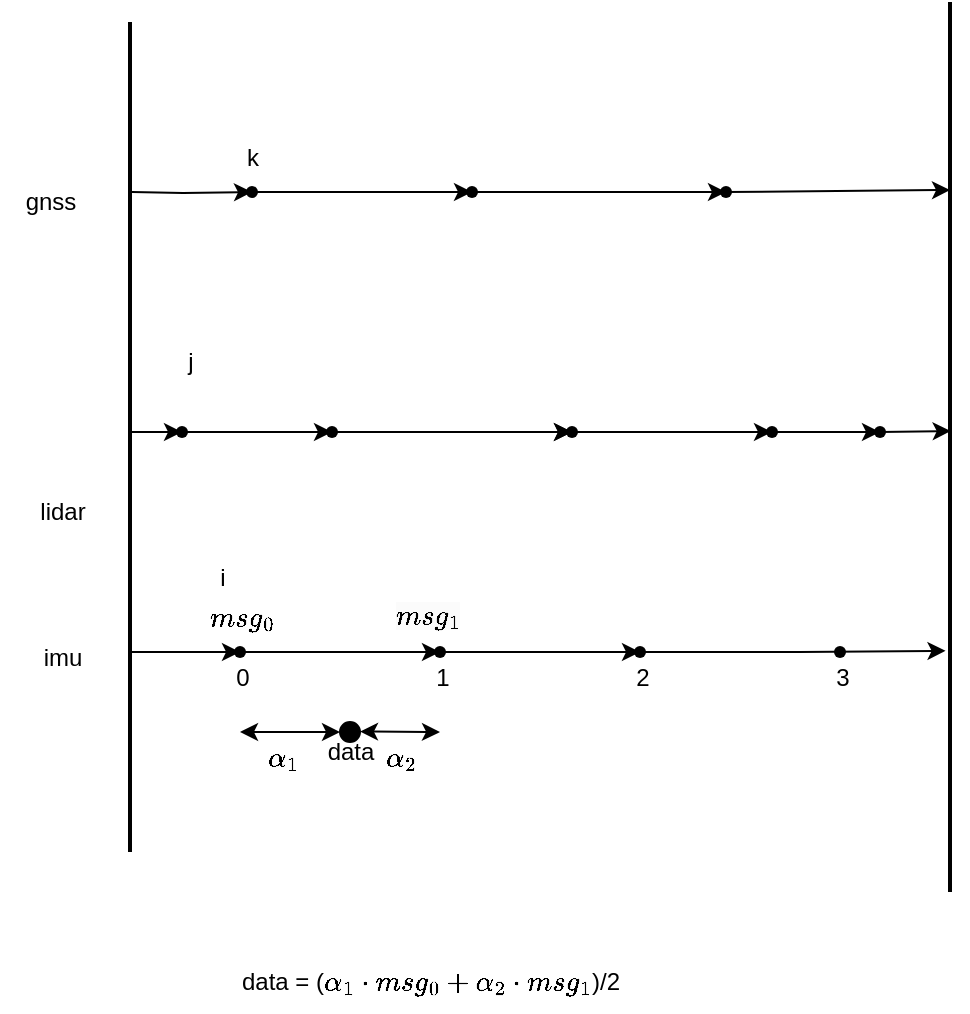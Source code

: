 <mxfile version="22.1.18" type="github">
  <diagram name="第 1 页" id="o1Z1498ztjakBuj8D0e2">
    <mxGraphModel dx="491" dy="684" grid="1" gridSize="10" guides="1" tooltips="1" connect="1" arrows="1" fold="1" page="1" pageScale="1" pageWidth="827" pageHeight="1169" math="1" shadow="0">
      <root>
        <mxCell id="0" />
        <mxCell id="1" parent="0" />
        <mxCell id="PCyBLXziddyc69oZDZju-2" value="" style="endArrow=classic;html=1;rounded=0;exitX=0.759;exitY=0.401;exitDx=0;exitDy=0;exitPerimeter=0;" edge="1" parent="1" source="PCyBLXziddyc69oZDZju-10" target="PCyBLXziddyc69oZDZju-3">
          <mxGeometry width="50" height="50" relative="1" as="geometry">
            <mxPoint x="120" y="380" as="sourcePoint" />
            <mxPoint x="310" y="380" as="targetPoint" />
          </mxGeometry>
        </mxCell>
        <mxCell id="PCyBLXziddyc69oZDZju-5" value="" style="edgeStyle=orthogonalEdgeStyle;rounded=0;orthogonalLoop=1;jettySize=auto;html=1;" edge="1" parent="1" source="PCyBLXziddyc69oZDZju-3" target="PCyBLXziddyc69oZDZju-4">
          <mxGeometry relative="1" as="geometry" />
        </mxCell>
        <mxCell id="PCyBLXziddyc69oZDZju-3" value="" style="shape=waypoint;sketch=0;fillStyle=solid;size=6;pointerEvents=1;points=[];fillColor=none;resizable=0;rotatable=0;perimeter=centerPerimeter;snapToPoint=1;" vertex="1" parent="1">
          <mxGeometry x="160" y="370" width="20" height="20" as="geometry" />
        </mxCell>
        <mxCell id="PCyBLXziddyc69oZDZju-7" value="" style="edgeStyle=orthogonalEdgeStyle;rounded=0;orthogonalLoop=1;jettySize=auto;html=1;" edge="1" parent="1" source="PCyBLXziddyc69oZDZju-4" target="PCyBLXziddyc69oZDZju-6">
          <mxGeometry relative="1" as="geometry" />
        </mxCell>
        <mxCell id="PCyBLXziddyc69oZDZju-4" value="" style="shape=waypoint;sketch=0;fillStyle=solid;size=6;pointerEvents=1;points=[];fillColor=none;resizable=0;rotatable=0;perimeter=centerPerimeter;snapToPoint=1;" vertex="1" parent="1">
          <mxGeometry x="260" y="370" width="20" height="20" as="geometry" />
        </mxCell>
        <mxCell id="PCyBLXziddyc69oZDZju-9" value="" style="edgeStyle=orthogonalEdgeStyle;rounded=0;orthogonalLoop=1;jettySize=auto;html=1;entryX=0.729;entryY=0.724;entryDx=0;entryDy=0;entryPerimeter=0;" edge="1" parent="1" source="PCyBLXziddyc69oZDZju-6" target="PCyBLXziddyc69oZDZju-11">
          <mxGeometry relative="1" as="geometry" />
        </mxCell>
        <mxCell id="PCyBLXziddyc69oZDZju-6" value="" style="shape=waypoint;sketch=0;fillStyle=solid;size=6;pointerEvents=1;points=[];fillColor=none;resizable=0;rotatable=0;perimeter=centerPerimeter;snapToPoint=1;" vertex="1" parent="1">
          <mxGeometry x="360" y="370" width="20" height="20" as="geometry" />
        </mxCell>
        <mxCell id="PCyBLXziddyc69oZDZju-8" value="" style="shape=waypoint;sketch=0;fillStyle=solid;size=6;pointerEvents=1;points=[];fillColor=none;resizable=0;rotatable=0;perimeter=centerPerimeter;snapToPoint=1;" vertex="1" parent="1">
          <mxGeometry x="460" y="370" width="20" height="20" as="geometry" />
        </mxCell>
        <mxCell id="PCyBLXziddyc69oZDZju-10" value="" style="line;strokeWidth=2;html=1;rotation=90;" vertex="1" parent="1">
          <mxGeometry x="-92.5" y="267.5" width="415" height="10" as="geometry" />
        </mxCell>
        <mxCell id="PCyBLXziddyc69oZDZju-11" value="" style="line;strokeWidth=2;html=1;rotation=90;" vertex="1" parent="1">
          <mxGeometry x="302.5" y="272.5" width="445" height="10" as="geometry" />
        </mxCell>
        <mxCell id="PCyBLXziddyc69oZDZju-13" value="0" style="text;html=1;align=center;verticalAlign=middle;resizable=0;points=[];autosize=1;strokeColor=none;fillColor=none;" vertex="1" parent="1">
          <mxGeometry x="156" y="378" width="30" height="30" as="geometry" />
        </mxCell>
        <mxCell id="PCyBLXziddyc69oZDZju-14" value="1" style="text;html=1;align=center;verticalAlign=middle;resizable=0;points=[];autosize=1;strokeColor=none;fillColor=none;" vertex="1" parent="1">
          <mxGeometry x="256" y="378" width="30" height="30" as="geometry" />
        </mxCell>
        <mxCell id="PCyBLXziddyc69oZDZju-15" value="2" style="text;html=1;align=center;verticalAlign=middle;resizable=0;points=[];autosize=1;strokeColor=none;fillColor=none;" vertex="1" parent="1">
          <mxGeometry x="356" y="378" width="30" height="30" as="geometry" />
        </mxCell>
        <mxCell id="PCyBLXziddyc69oZDZju-16" value="3" style="text;html=1;align=center;verticalAlign=middle;resizable=0;points=[];autosize=1;strokeColor=none;fillColor=none;" vertex="1" parent="1">
          <mxGeometry x="456" y="378" width="30" height="30" as="geometry" />
        </mxCell>
        <mxCell id="PCyBLXziddyc69oZDZju-19" value="" style="ellipse;whiteSpace=wrap;html=1;aspect=fixed;fillColor=#000000;" vertex="1" parent="1">
          <mxGeometry x="220" y="415" width="10" height="10" as="geometry" />
        </mxCell>
        <mxCell id="PCyBLXziddyc69oZDZju-21" value="data" style="text;html=1;align=center;verticalAlign=middle;resizable=0;points=[];autosize=1;strokeColor=none;fillColor=none;" vertex="1" parent="1">
          <mxGeometry x="200" y="415" width="50" height="30" as="geometry" />
        </mxCell>
        <mxCell id="PCyBLXziddyc69oZDZju-22" value="`msg_0`" style="text;html=1;align=center;verticalAlign=middle;resizable=0;points=[];autosize=1;strokeColor=none;fillColor=none;" vertex="1" parent="1">
          <mxGeometry x="136" y="348" width="70" height="30" as="geometry" />
        </mxCell>
        <mxCell id="PCyBLXziddyc69oZDZju-24" value="&lt;span style=&quot;color: rgb(0, 0, 0); font-family: Helvetica; font-size: 12px; font-style: normal; font-variant-ligatures: normal; font-variant-caps: normal; font-weight: 400; letter-spacing: normal; orphans: 2; text-align: center; text-indent: 0px; text-transform: none; widows: 2; word-spacing: 0px; -webkit-text-stroke-width: 0px; background-color: rgb(251, 251, 251); text-decoration-thickness: initial; text-decoration-style: initial; text-decoration-color: initial; float: none; display: inline !important;&quot;&gt;`msg_1`&lt;/span&gt;" style="text;whiteSpace=wrap;html=1;" vertex="1" parent="1">
          <mxGeometry x="246" y="348" width="80" height="40" as="geometry" />
        </mxCell>
        <mxCell id="PCyBLXziddyc69oZDZju-26" value="" style="endArrow=classic;startArrow=classic;html=1;rounded=0;" edge="1" parent="1">
          <mxGeometry width="50" height="50" relative="1" as="geometry">
            <mxPoint x="170" y="420" as="sourcePoint" />
            <mxPoint x="220" y="420" as="targetPoint" />
          </mxGeometry>
        </mxCell>
        <mxCell id="PCyBLXziddyc69oZDZju-27" value="" style="endArrow=classic;startArrow=classic;html=1;rounded=0;" edge="1" parent="1">
          <mxGeometry width="50" height="50" relative="1" as="geometry">
            <mxPoint x="230" y="419.76" as="sourcePoint" />
            <mxPoint x="270" y="420" as="targetPoint" />
          </mxGeometry>
        </mxCell>
        <mxCell id="PCyBLXziddyc69oZDZju-28" value="`alpha_1`" style="text;html=1;align=center;verticalAlign=middle;resizable=0;points=[];autosize=1;strokeColor=none;fillColor=none;" vertex="1" parent="1">
          <mxGeometry x="151" y="418" width="80" height="30" as="geometry" />
        </mxCell>
        <mxCell id="PCyBLXziddyc69oZDZju-29" value="`alpha_2`" style="text;html=1;align=center;verticalAlign=middle;resizable=0;points=[];autosize=1;strokeColor=none;fillColor=none;" vertex="1" parent="1">
          <mxGeometry x="210" y="418" width="80" height="30" as="geometry" />
        </mxCell>
        <mxCell id="PCyBLXziddyc69oZDZju-30" value="data = (`alpha_1 * msg_0+ alpha_2 * msg_1`)/2" style="text;html=1;align=center;verticalAlign=middle;resizable=0;points=[];autosize=1;strokeColor=none;fillColor=none;" vertex="1" parent="1">
          <mxGeometry x="120" y="530" width="290" height="30" as="geometry" />
        </mxCell>
        <mxCell id="PCyBLXziddyc69oZDZju-32" value="imu" style="text;html=1;align=center;verticalAlign=middle;resizable=0;points=[];autosize=1;strokeColor=none;fillColor=none;" vertex="1" parent="1">
          <mxGeometry x="56" y="368" width="50" height="30" as="geometry" />
        </mxCell>
        <mxCell id="PCyBLXziddyc69oZDZju-33" value="lidar" style="text;html=1;align=center;verticalAlign=middle;resizable=0;points=[];autosize=1;strokeColor=none;fillColor=none;" vertex="1" parent="1">
          <mxGeometry x="56" y="295" width="50" height="30" as="geometry" />
        </mxCell>
        <mxCell id="PCyBLXziddyc69oZDZju-34" value="gnss" style="text;html=1;align=center;verticalAlign=middle;resizable=0;points=[];autosize=1;strokeColor=none;fillColor=none;" vertex="1" parent="1">
          <mxGeometry x="50" y="140" width="50" height="30" as="geometry" />
        </mxCell>
        <mxCell id="PCyBLXziddyc69oZDZju-35" value="" style="endArrow=classic;html=1;rounded=0;entryX=0.482;entryY=0.467;entryDx=0;entryDy=0;entryPerimeter=0;" edge="1" parent="1" source="PCyBLXziddyc69oZDZju-46" target="PCyBLXziddyc69oZDZju-11">
          <mxGeometry width="50" height="50" relative="1" as="geometry">
            <mxPoint x="96" y="270" as="sourcePoint" />
            <mxPoint x="530" y="270" as="targetPoint" />
          </mxGeometry>
        </mxCell>
        <mxCell id="PCyBLXziddyc69oZDZju-36" value="" style="edgeStyle=orthogonalEdgeStyle;rounded=0;orthogonalLoop=1;jettySize=auto;html=1;exitX=0.494;exitY=0.514;exitDx=0;exitDy=0;exitPerimeter=0;" edge="1" parent="1" source="PCyBLXziddyc69oZDZju-10" target="PCyBLXziddyc69oZDZju-39">
          <mxGeometry relative="1" as="geometry">
            <mxPoint x="120" y="270" as="sourcePoint" />
          </mxGeometry>
        </mxCell>
        <mxCell id="PCyBLXziddyc69oZDZju-47" value="" style="edgeStyle=orthogonalEdgeStyle;rounded=0;orthogonalLoop=1;jettySize=auto;html=1;" edge="1" parent="1" source="PCyBLXziddyc69oZDZju-65" target="PCyBLXziddyc69oZDZju-46">
          <mxGeometry relative="1" as="geometry" />
        </mxCell>
        <mxCell id="PCyBLXziddyc69oZDZju-64" value="" style="edgeStyle=orthogonalEdgeStyle;rounded=0;orthogonalLoop=1;jettySize=auto;html=1;" edge="1" parent="1" source="PCyBLXziddyc69oZDZju-39" target="PCyBLXziddyc69oZDZju-63">
          <mxGeometry relative="1" as="geometry" />
        </mxCell>
        <mxCell id="PCyBLXziddyc69oZDZju-39" value="" style="shape=waypoint;sketch=0;fillStyle=solid;size=6;pointerEvents=1;points=[];fillColor=none;resizable=0;rotatable=0;perimeter=centerPerimeter;snapToPoint=1;" vertex="1" parent="1">
          <mxGeometry x="131" y="260" width="20" height="20" as="geometry" />
        </mxCell>
        <mxCell id="PCyBLXziddyc69oZDZju-46" value="" style="shape=waypoint;sketch=0;fillStyle=solid;size=6;pointerEvents=1;points=[];fillColor=none;resizable=0;rotatable=0;perimeter=centerPerimeter;snapToPoint=1;" vertex="1" parent="1">
          <mxGeometry x="480" y="260" width="20" height="20" as="geometry" />
        </mxCell>
        <mxCell id="PCyBLXziddyc69oZDZju-49" value="" style="endArrow=classic;html=1;rounded=0;entryX=0.482;entryY=0.467;entryDx=0;entryDy=0;entryPerimeter=0;" edge="1" parent="1" source="PCyBLXziddyc69oZDZju-54">
          <mxGeometry width="50" height="50" relative="1" as="geometry">
            <mxPoint x="96" y="150" as="sourcePoint" />
            <mxPoint x="525" y="149" as="targetPoint" />
          </mxGeometry>
        </mxCell>
        <mxCell id="PCyBLXziddyc69oZDZju-50" value="" style="edgeStyle=orthogonalEdgeStyle;rounded=0;orthogonalLoop=1;jettySize=auto;html=1;" edge="1" parent="1" source="PCyBLXziddyc69oZDZju-51" target="PCyBLXziddyc69oZDZju-53">
          <mxGeometry relative="1" as="geometry">
            <mxPoint x="116" y="150" as="sourcePoint" />
          </mxGeometry>
        </mxCell>
        <mxCell id="PCyBLXziddyc69oZDZju-52" value="" style="edgeStyle=orthogonalEdgeStyle;rounded=0;orthogonalLoop=1;jettySize=auto;html=1;" edge="1" parent="1" source="PCyBLXziddyc69oZDZju-53" target="PCyBLXziddyc69oZDZju-54">
          <mxGeometry relative="1" as="geometry" />
        </mxCell>
        <mxCell id="PCyBLXziddyc69oZDZju-53" value="" style="shape=waypoint;sketch=0;fillStyle=solid;size=6;pointerEvents=1;points=[];fillColor=none;resizable=0;rotatable=0;perimeter=centerPerimeter;snapToPoint=1;" vertex="1" parent="1">
          <mxGeometry x="276" y="140" width="20" height="20" as="geometry" />
        </mxCell>
        <mxCell id="PCyBLXziddyc69oZDZju-54" value="" style="shape=waypoint;sketch=0;fillStyle=solid;size=6;pointerEvents=1;points=[];fillColor=none;resizable=0;rotatable=0;perimeter=centerPerimeter;snapToPoint=1;" vertex="1" parent="1">
          <mxGeometry x="403" y="140" width="20" height="20" as="geometry" />
        </mxCell>
        <mxCell id="PCyBLXziddyc69oZDZju-55" value="" style="edgeStyle=orthogonalEdgeStyle;rounded=0;orthogonalLoop=1;jettySize=auto;html=1;" edge="1" parent="1" target="PCyBLXziddyc69oZDZju-51">
          <mxGeometry relative="1" as="geometry">
            <mxPoint x="116" y="150" as="sourcePoint" />
            <mxPoint x="286" y="150" as="targetPoint" />
          </mxGeometry>
        </mxCell>
        <mxCell id="PCyBLXziddyc69oZDZju-51" value="" style="shape=waypoint;sketch=0;fillStyle=solid;size=6;pointerEvents=1;points=[];fillColor=none;resizable=0;rotatable=0;perimeter=centerPerimeter;snapToPoint=1;" vertex="1" parent="1">
          <mxGeometry x="166" y="140" width="20" height="20" as="geometry" />
        </mxCell>
        <mxCell id="PCyBLXziddyc69oZDZju-59" value="i" style="text;html=1;align=center;verticalAlign=middle;resizable=0;points=[];autosize=1;strokeColor=none;fillColor=none;" vertex="1" parent="1">
          <mxGeometry x="146" y="328" width="30" height="30" as="geometry" />
        </mxCell>
        <mxCell id="PCyBLXziddyc69oZDZju-60" value="j" style="text;html=1;align=center;verticalAlign=middle;resizable=0;points=[];autosize=1;strokeColor=none;fillColor=none;" vertex="1" parent="1">
          <mxGeometry x="130" y="220" width="30" height="30" as="geometry" />
        </mxCell>
        <mxCell id="PCyBLXziddyc69oZDZju-61" value="k" style="text;html=1;align=center;verticalAlign=middle;resizable=0;points=[];autosize=1;strokeColor=none;fillColor=none;" vertex="1" parent="1">
          <mxGeometry x="161" y="118" width="30" height="30" as="geometry" />
        </mxCell>
        <mxCell id="PCyBLXziddyc69oZDZju-66" value="" style="edgeStyle=orthogonalEdgeStyle;rounded=0;orthogonalLoop=1;jettySize=auto;html=1;" edge="1" parent="1" source="PCyBLXziddyc69oZDZju-63" target="PCyBLXziddyc69oZDZju-65">
          <mxGeometry relative="1" as="geometry" />
        </mxCell>
        <mxCell id="PCyBLXziddyc69oZDZju-63" value="" style="shape=waypoint;sketch=0;fillStyle=solid;size=6;pointerEvents=1;points=[];fillColor=none;resizable=0;rotatable=0;perimeter=centerPerimeter;snapToPoint=1;" vertex="1" parent="1">
          <mxGeometry x="206" y="260" width="20" height="20" as="geometry" />
        </mxCell>
        <mxCell id="PCyBLXziddyc69oZDZju-69" value="" style="edgeStyle=orthogonalEdgeStyle;rounded=0;orthogonalLoop=1;jettySize=auto;html=1;" edge="1" parent="1" source="PCyBLXziddyc69oZDZju-39" target="PCyBLXziddyc69oZDZju-65">
          <mxGeometry relative="1" as="geometry">
            <mxPoint x="141" y="270" as="sourcePoint" />
            <mxPoint x="490" y="270" as="targetPoint" />
          </mxGeometry>
        </mxCell>
        <mxCell id="PCyBLXziddyc69oZDZju-71" value="" style="edgeStyle=orthogonalEdgeStyle;rounded=0;orthogonalLoop=1;jettySize=auto;html=1;" edge="1" parent="1" source="PCyBLXziddyc69oZDZju-65" target="PCyBLXziddyc69oZDZju-70">
          <mxGeometry relative="1" as="geometry" />
        </mxCell>
        <mxCell id="PCyBLXziddyc69oZDZju-65" value="" style="shape=waypoint;sketch=0;fillStyle=solid;size=6;pointerEvents=1;points=[];fillColor=none;resizable=0;rotatable=0;perimeter=centerPerimeter;snapToPoint=1;" vertex="1" parent="1">
          <mxGeometry x="326" y="260" width="20" height="20" as="geometry" />
        </mxCell>
        <mxCell id="PCyBLXziddyc69oZDZju-70" value="" style="shape=waypoint;sketch=0;fillStyle=solid;size=6;pointerEvents=1;points=[];fillColor=none;resizable=0;rotatable=0;perimeter=centerPerimeter;snapToPoint=1;" vertex="1" parent="1">
          <mxGeometry x="426" y="260" width="20" height="20" as="geometry" />
        </mxCell>
      </root>
    </mxGraphModel>
  </diagram>
</mxfile>
